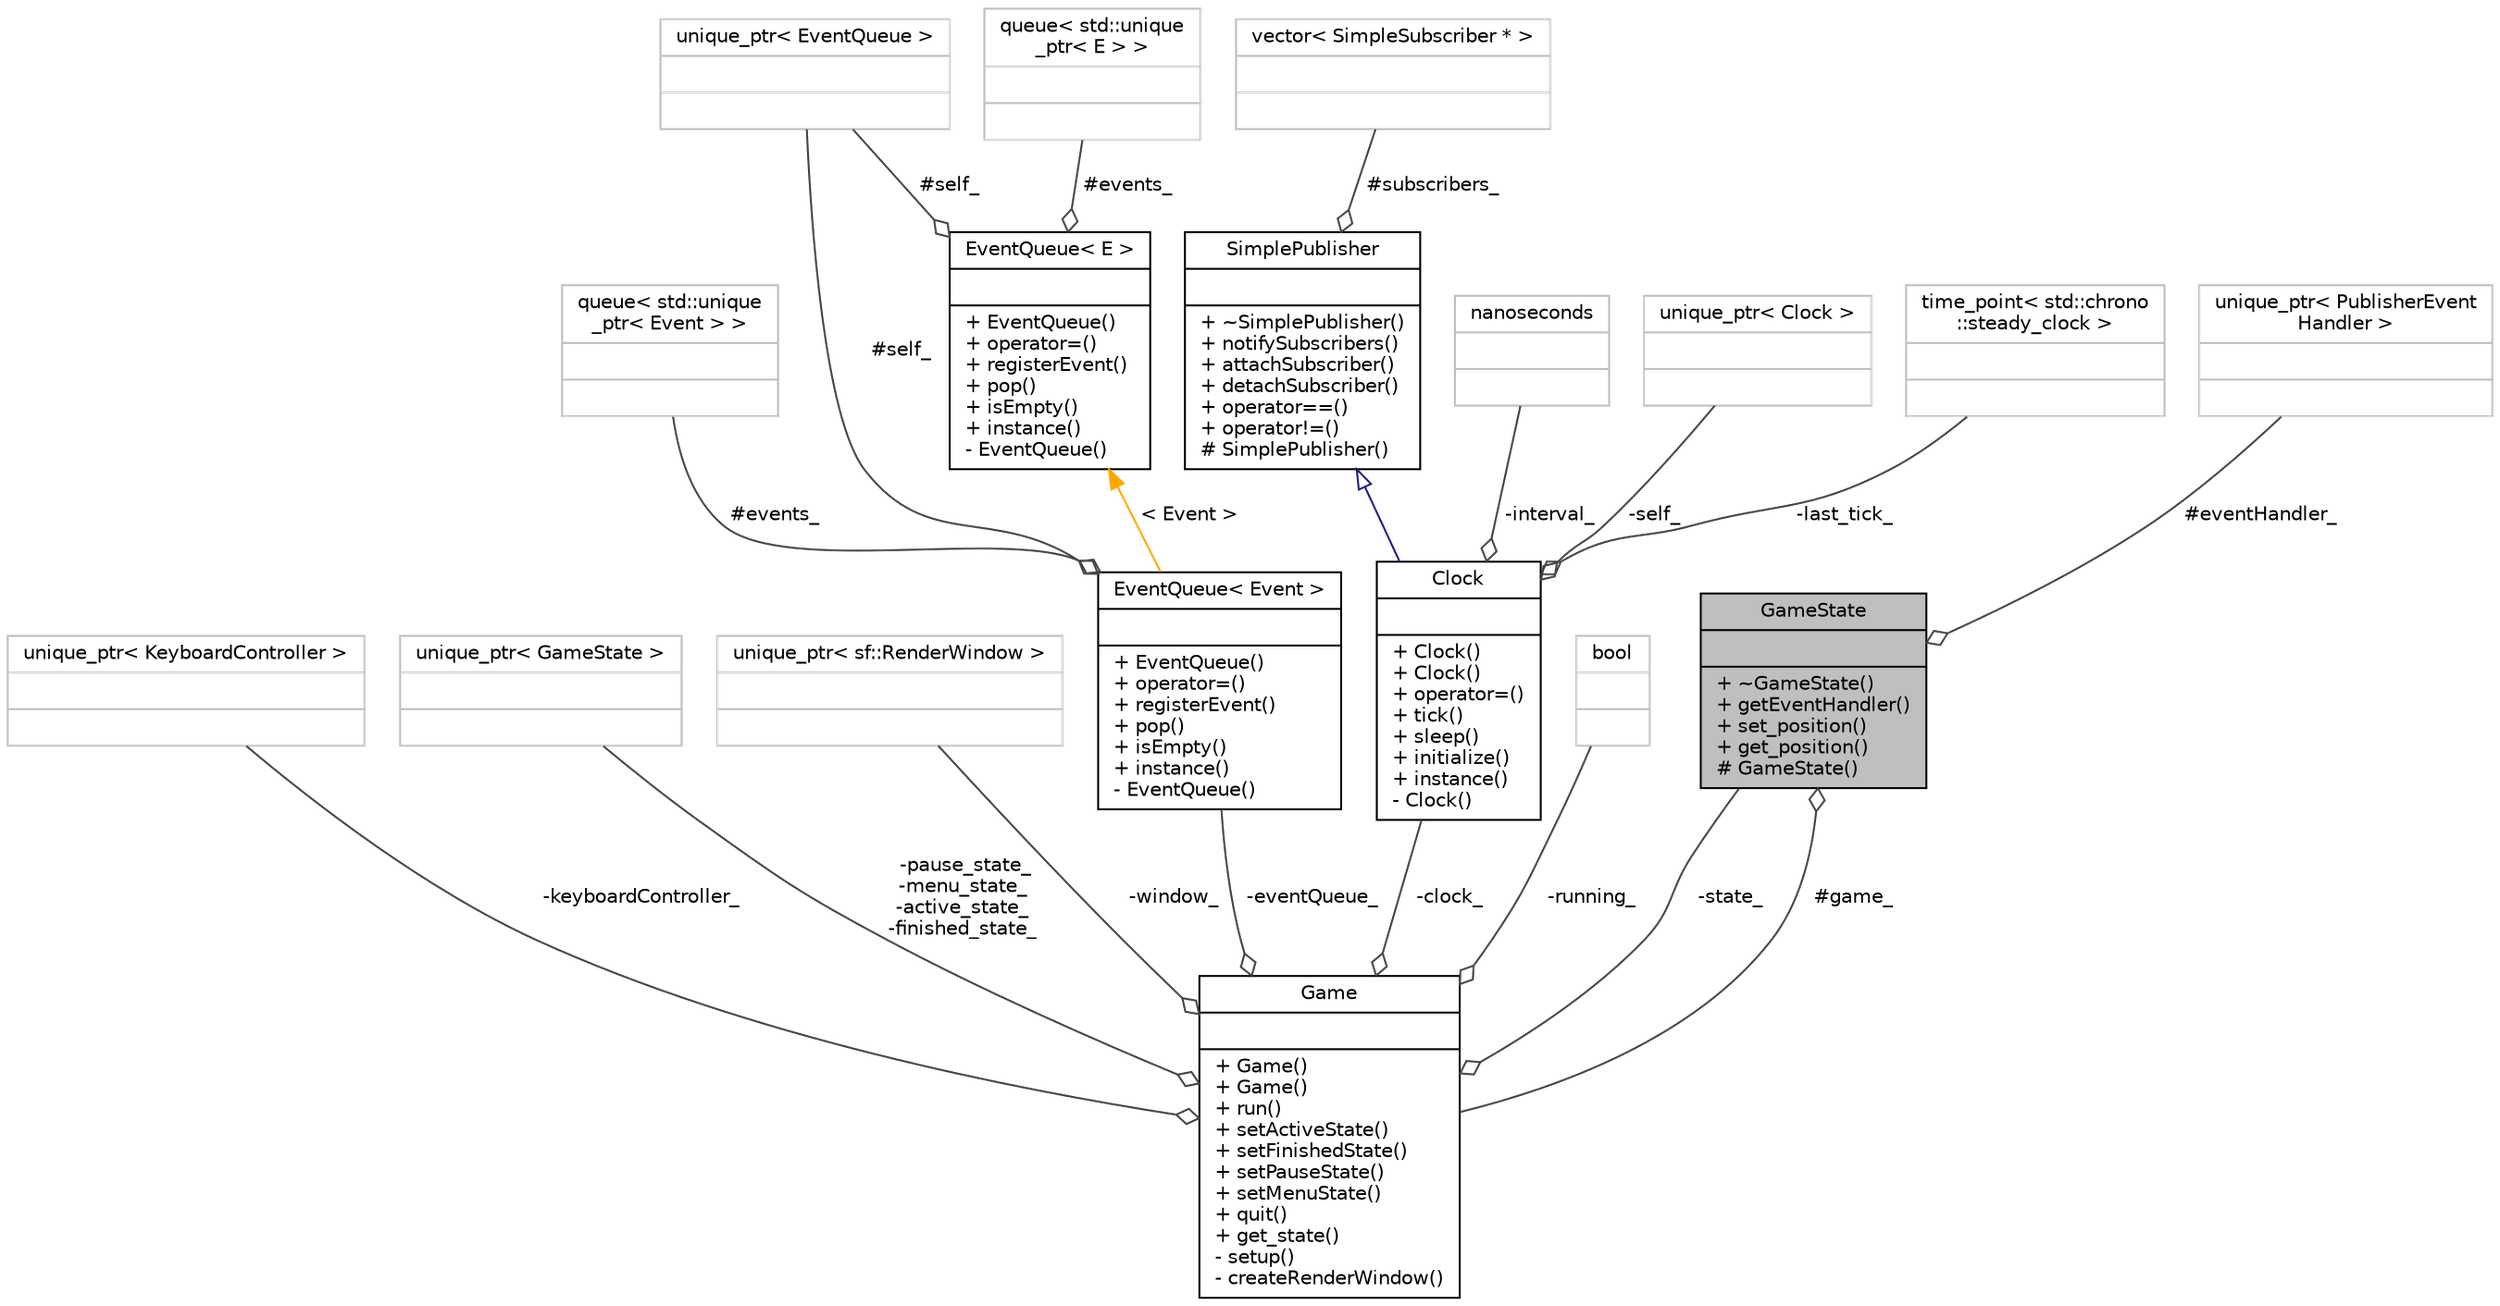digraph "GameState"
{
 // INTERACTIVE_SVG=YES
 // LATEX_PDF_SIZE
  bgcolor="transparent";
  edge [fontname="Helvetica",fontsize="10",labelfontname="Helvetica",labelfontsize="10"];
  node [fontname="Helvetica",fontsize="10",shape=record];
  Node1 [label="{GameState\n||+ ~GameState()\l+ getEventHandler()\l+ set_position()\l+ get_position()\l# GameState()\l}",height=0.2,width=0.4,color="black", fillcolor="grey75", style="filled", fontcolor="black",tooltip=" "];
  Node2 -> Node1 [color="grey25",fontsize="10",style="solid",label=" #game_" ,arrowhead="odiamond",fontname="Helvetica"];
  Node2 [label="{Game\n||+ Game()\l+ Game()\l+ run()\l+ setActiveState()\l+ setFinishedState()\l+ setPauseState()\l+ setMenuState()\l+ quit()\l+ get_state()\l- setup()\l- createRenderWindow()\l}",height=0.2,width=0.4,color="black",URL="$class_game.html",tooltip=" "];
  Node3 -> Node2 [color="grey25",fontsize="10",style="solid",label=" -keyboardController_" ,arrowhead="odiamond",fontname="Helvetica"];
  Node3 [label="{unique_ptr\< KeyboardController \>\n||}",height=0.2,width=0.4,color="grey75",tooltip=" "];
  Node4 -> Node2 [color="grey25",fontsize="10",style="solid",label=" -pause_state_\n-menu_state_\n-active_state_\n-finished_state_" ,arrowhead="odiamond",fontname="Helvetica"];
  Node4 [label="{unique_ptr\< GameState \>\n||}",height=0.2,width=0.4,color="grey75",tooltip=" "];
  Node5 -> Node2 [color="grey25",fontsize="10",style="solid",label=" -window_" ,arrowhead="odiamond",fontname="Helvetica"];
  Node5 [label="{unique_ptr\< sf::RenderWindow \>\n||}",height=0.2,width=0.4,color="grey75",tooltip=" "];
  Node6 -> Node2 [color="grey25",fontsize="10",style="solid",label=" -eventQueue_" ,arrowhead="odiamond",fontname="Helvetica"];
  Node6 [label="{EventQueue\< Event \>\n||+ EventQueue()\l+ operator=()\l+ registerEvent()\l+ pop()\l+ isEmpty()\l+ instance()\l- EventQueue()\l}",height=0.2,width=0.4,color="black",URL="$class_event_queue.html",tooltip=" "];
  Node7 -> Node6 [color="grey25",fontsize="10",style="solid",label=" #events_" ,arrowhead="odiamond",fontname="Helvetica"];
  Node7 [label="{queue\< std::unique\l_ptr\< Event \> \>\n||}",height=0.2,width=0.4,color="grey75",tooltip=" "];
  Node8 -> Node6 [color="grey25",fontsize="10",style="solid",label=" #self_" ,arrowhead="odiamond",fontname="Helvetica"];
  Node8 [label="{unique_ptr\< EventQueue \>\n||}",height=0.2,width=0.4,color="grey75",tooltip=" "];
  Node9 -> Node6 [dir="back",color="orange",fontsize="10",style="solid",label=" \< Event \>" ,fontname="Helvetica"];
  Node9 [label="{EventQueue\< E \>\n||+ EventQueue()\l+ operator=()\l+ registerEvent()\l+ pop()\l+ isEmpty()\l+ instance()\l- EventQueue()\l}",height=0.2,width=0.4,color="black",URL="$class_event_queue.html",tooltip="Singleton class wrapper for std::queue<E>."];
  Node10 -> Node9 [color="grey25",fontsize="10",style="solid",label=" #events_" ,arrowhead="odiamond",fontname="Helvetica"];
  Node10 [label="{queue\< std::unique\l_ptr\< E \> \>\n||}",height=0.2,width=0.4,color="grey75",tooltip=" "];
  Node8 -> Node9 [color="grey25",fontsize="10",style="solid",label=" #self_" ,arrowhead="odiamond",fontname="Helvetica"];
  Node11 -> Node2 [color="grey25",fontsize="10",style="solid",label=" -clock_" ,arrowhead="odiamond",fontname="Helvetica"];
  Node11 [label="{Clock\n||+ Clock()\l+ Clock()\l+ operator=()\l+ tick()\l+ sleep()\l+ initialize()\l+ instance()\l- Clock()\l}",height=0.2,width=0.4,color="black",URL="$class_clock.html",tooltip="Represents an externally controlled clock running at a given frequency."];
  Node12 -> Node11 [dir="back",color="midnightblue",fontsize="10",style="solid",arrowtail="onormal",fontname="Helvetica"];
  Node12 [label="{SimplePublisher\n||+ ~SimplePublisher()\l+ notifySubscribers()\l+ attachSubscriber()\l+ detachSubscriber()\l+ operator==()\l+ operator!=()\l# SimplePublisher()\l}",height=0.2,width=0.4,color="black",URL="$class_simple_publisher.html",tooltip=" "];
  Node13 -> Node12 [color="grey25",fontsize="10",style="solid",label=" #subscribers_" ,arrowhead="odiamond",fontname="Helvetica"];
  Node13 [label="{vector\< SimpleSubscriber * \>\n||}",height=0.2,width=0.4,color="grey75",tooltip=" "];
  Node14 -> Node11 [color="grey25",fontsize="10",style="solid",label=" -interval_" ,arrowhead="odiamond",fontname="Helvetica"];
  Node14 [label="{nanoseconds\n||}",height=0.2,width=0.4,color="grey75",tooltip=" "];
  Node15 -> Node11 [color="grey25",fontsize="10",style="solid",label=" -self_" ,arrowhead="odiamond",fontname="Helvetica"];
  Node15 [label="{unique_ptr\< Clock \>\n||}",height=0.2,width=0.4,color="grey75",tooltip=" "];
  Node16 -> Node11 [color="grey25",fontsize="10",style="solid",label=" -last_tick_" ,arrowhead="odiamond",fontname="Helvetica"];
  Node16 [label="{time_point\< std::chrono\l::steady_clock \>\n||}",height=0.2,width=0.4,color="grey75",tooltip=" "];
  Node17 -> Node2 [color="grey25",fontsize="10",style="solid",label=" -running_" ,arrowhead="odiamond",fontname="Helvetica"];
  Node17 [label="{bool\n||}",height=0.2,width=0.4,color="grey75",tooltip=" "];
  Node1 -> Node2 [color="grey25",fontsize="10",style="solid",label=" -state_" ,arrowhead="odiamond",fontname="Helvetica"];
  Node18 -> Node1 [color="grey25",fontsize="10",style="solid",label=" #eventHandler_" ,arrowhead="odiamond",fontname="Helvetica"];
  Node18 [label="{unique_ptr\< PublisherEvent\lHandler \>\n||}",height=0.2,width=0.4,color="grey75",tooltip=" "];
}
